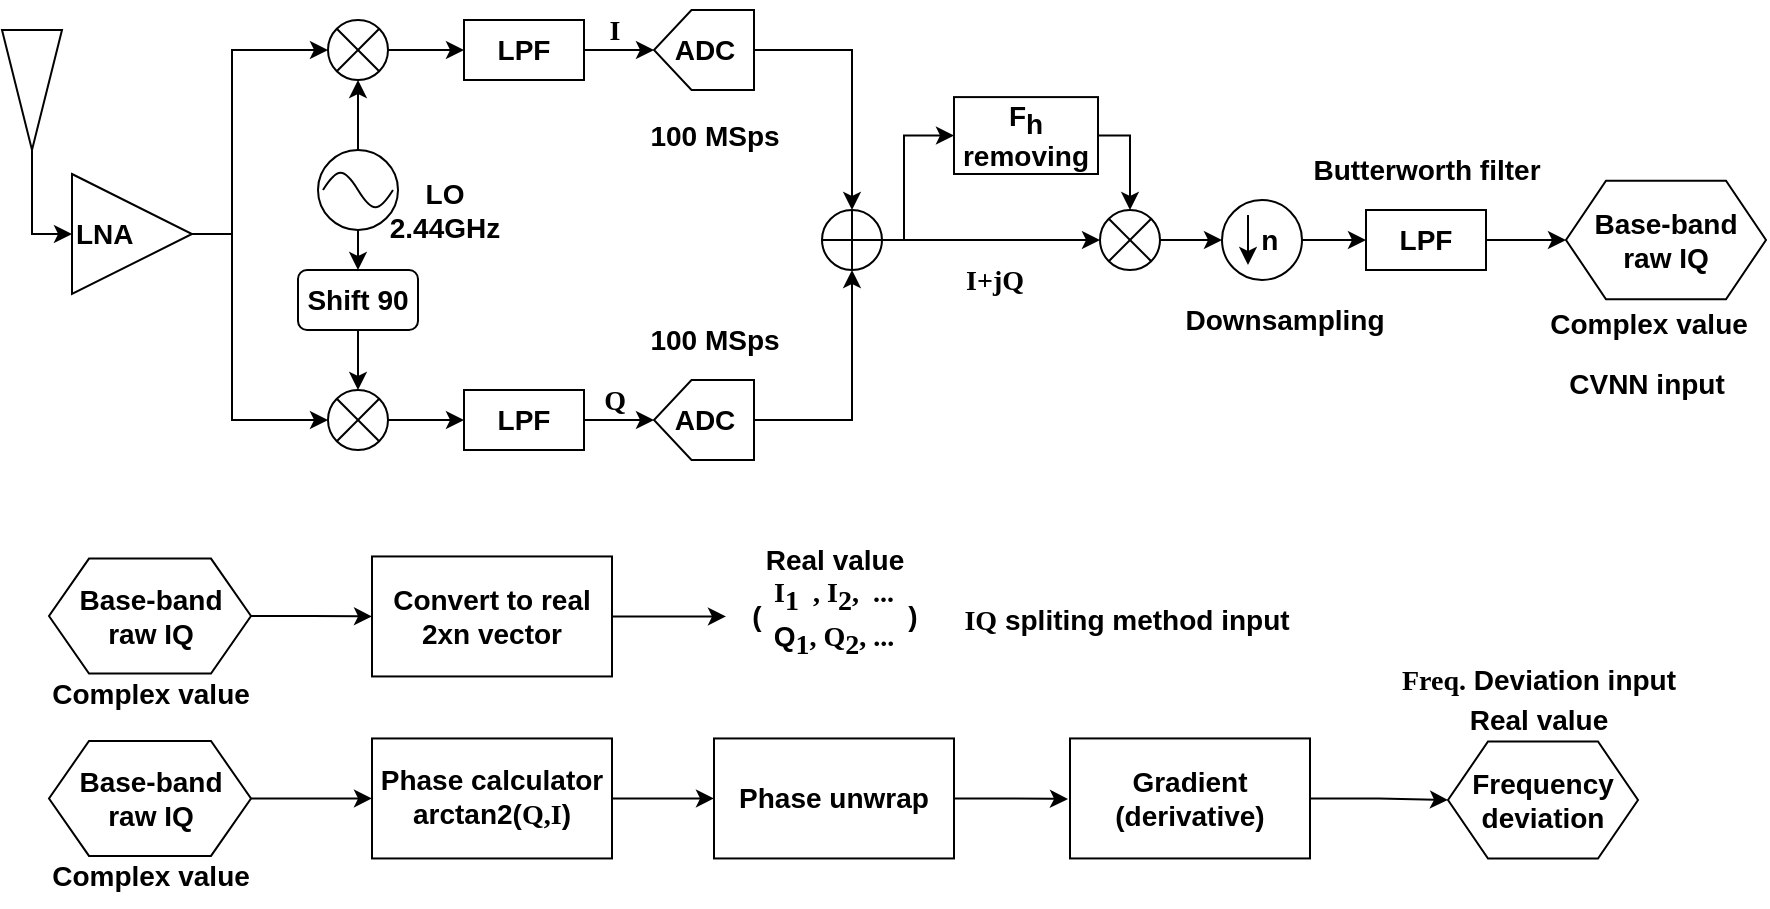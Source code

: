 <mxfile version="23.1.2" type="github">
  <diagram name="Page-1" id="2YBvvXClWsGukQMizWep">
    <mxGraphModel dx="1137" dy="633" grid="1" gridSize="10" guides="1" tooltips="1" connect="1" arrows="1" fold="1" page="1" pageScale="1" pageWidth="850" pageHeight="1100" math="0" shadow="0">
      <root>
        <mxCell id="0" />
        <mxCell id="1" parent="0" />
        <mxCell id="MCohfSdGYtcVFteW_mZE-78" style="edgeStyle=orthogonalEdgeStyle;rounded=0;orthogonalLoop=1;jettySize=auto;html=1;exitX=1;exitY=0.5;exitDx=0;exitDy=0;entryX=0;entryY=0.5;entryDx=0;entryDy=0;fontSize=14;fontStyle=1" edge="1" parent="1" source="MCohfSdGYtcVFteW_mZE-2" target="MCohfSdGYtcVFteW_mZE-4">
          <mxGeometry relative="1" as="geometry" />
        </mxCell>
        <mxCell id="MCohfSdGYtcVFteW_mZE-2" value="" style="triangle;whiteSpace=wrap;html=1;rotation=90;fontSize=14;fontStyle=1" vertex="1" parent="1">
          <mxGeometry x="-13" y="275" width="60" height="30" as="geometry" />
        </mxCell>
        <mxCell id="MCohfSdGYtcVFteW_mZE-27" style="edgeStyle=orthogonalEdgeStyle;rounded=0;orthogonalLoop=1;jettySize=auto;html=1;exitX=1;exitY=0.5;exitDx=0;exitDy=0;entryX=0;entryY=0.5;entryDx=0;entryDy=0;fontSize=14;fontStyle=1" edge="1" parent="1" source="MCohfSdGYtcVFteW_mZE-4" target="MCohfSdGYtcVFteW_mZE-12">
          <mxGeometry relative="1" as="geometry">
            <mxPoint x="127" y="390" as="targetPoint" />
            <Array as="points">
              <mxPoint x="117" y="362" />
              <mxPoint x="117" y="455" />
            </Array>
          </mxGeometry>
        </mxCell>
        <mxCell id="MCohfSdGYtcVFteW_mZE-75" style="edgeStyle=orthogonalEdgeStyle;rounded=0;orthogonalLoop=1;jettySize=auto;html=1;exitX=1;exitY=0.5;exitDx=0;exitDy=0;entryX=0;entryY=0.5;entryDx=0;entryDy=0;fontSize=14;fontStyle=1" edge="1" parent="1" source="MCohfSdGYtcVFteW_mZE-4" target="MCohfSdGYtcVFteW_mZE-6">
          <mxGeometry relative="1" as="geometry">
            <Array as="points">
              <mxPoint x="117" y="362" />
              <mxPoint x="117" y="270" />
            </Array>
          </mxGeometry>
        </mxCell>
        <mxCell id="MCohfSdGYtcVFteW_mZE-4" value="&lt;font style=&quot;font-size: 14px;&quot;&gt;LNA&lt;/font&gt;" style="triangle;whiteSpace=wrap;html=1;align=left;fontSize=14;fontStyle=1" vertex="1" parent="1">
          <mxGeometry x="37" y="332" width="60" height="60" as="geometry" />
        </mxCell>
        <mxCell id="MCohfSdGYtcVFteW_mZE-10" value="" style="group;fontSize=14;fontStyle=1" vertex="1" connectable="0" parent="1">
          <mxGeometry x="165" y="255" width="30" height="30" as="geometry" />
        </mxCell>
        <mxCell id="MCohfSdGYtcVFteW_mZE-6" value="" style="ellipse;whiteSpace=wrap;html=1;aspect=fixed;fontSize=14;fontStyle=1" vertex="1" parent="MCohfSdGYtcVFteW_mZE-10">
          <mxGeometry width="30" height="30" as="geometry" />
        </mxCell>
        <mxCell id="MCohfSdGYtcVFteW_mZE-8" style="edgeStyle=none;rounded=0;orthogonalLoop=1;jettySize=auto;html=1;exitX=0;exitY=0;exitDx=0;exitDy=0;entryX=1;entryY=1;entryDx=0;entryDy=0;endArrow=none;endFill=0;fontSize=14;fontStyle=1" edge="1" parent="MCohfSdGYtcVFteW_mZE-10" source="MCohfSdGYtcVFteW_mZE-6" target="MCohfSdGYtcVFteW_mZE-6">
          <mxGeometry relative="1" as="geometry" />
        </mxCell>
        <mxCell id="MCohfSdGYtcVFteW_mZE-9" style="edgeStyle=none;rounded=0;orthogonalLoop=1;jettySize=auto;html=1;exitX=1;exitY=0;exitDx=0;exitDy=0;entryX=0;entryY=1;entryDx=0;entryDy=0;endArrow=none;endFill=0;fontSize=14;fontStyle=1" edge="1" parent="MCohfSdGYtcVFteW_mZE-10" source="MCohfSdGYtcVFteW_mZE-6" target="MCohfSdGYtcVFteW_mZE-6">
          <mxGeometry relative="1" as="geometry" />
        </mxCell>
        <mxCell id="MCohfSdGYtcVFteW_mZE-11" value="" style="group;fontSize=14;fontStyle=1" vertex="1" connectable="0" parent="1">
          <mxGeometry x="165" y="440" width="30" height="30" as="geometry" />
        </mxCell>
        <mxCell id="MCohfSdGYtcVFteW_mZE-12" value="" style="ellipse;whiteSpace=wrap;html=1;aspect=fixed;fontSize=14;fontStyle=1" vertex="1" parent="MCohfSdGYtcVFteW_mZE-11">
          <mxGeometry width="30" height="30" as="geometry" />
        </mxCell>
        <mxCell id="MCohfSdGYtcVFteW_mZE-13" style="edgeStyle=none;rounded=0;orthogonalLoop=1;jettySize=auto;html=1;exitX=0;exitY=0;exitDx=0;exitDy=0;entryX=1;entryY=1;entryDx=0;entryDy=0;endArrow=none;endFill=0;fontSize=14;fontStyle=1" edge="1" parent="MCohfSdGYtcVFteW_mZE-11" source="MCohfSdGYtcVFteW_mZE-12" target="MCohfSdGYtcVFteW_mZE-12">
          <mxGeometry relative="1" as="geometry" />
        </mxCell>
        <mxCell id="MCohfSdGYtcVFteW_mZE-14" style="edgeStyle=none;rounded=0;orthogonalLoop=1;jettySize=auto;html=1;exitX=1;exitY=0;exitDx=0;exitDy=0;entryX=0;entryY=1;entryDx=0;entryDy=0;endArrow=none;endFill=0;fontSize=14;fontStyle=1" edge="1" parent="MCohfSdGYtcVFteW_mZE-11" source="MCohfSdGYtcVFteW_mZE-12" target="MCohfSdGYtcVFteW_mZE-12">
          <mxGeometry relative="1" as="geometry" />
        </mxCell>
        <mxCell id="MCohfSdGYtcVFteW_mZE-25" style="edgeStyle=none;rounded=0;orthogonalLoop=1;jettySize=auto;html=1;exitX=0.5;exitY=1;exitDx=0;exitDy=0;entryX=0.5;entryY=0;entryDx=0;entryDy=0;fontSize=14;fontStyle=1" edge="1" parent="1" source="MCohfSdGYtcVFteW_mZE-15" target="MCohfSdGYtcVFteW_mZE-12">
          <mxGeometry relative="1" as="geometry" />
        </mxCell>
        <mxCell id="MCohfSdGYtcVFteW_mZE-15" value="Shift 90" style="rounded=1;whiteSpace=wrap;html=1;fontSize=14;fontStyle=1" vertex="1" parent="1">
          <mxGeometry x="150" y="380" width="60" height="30" as="geometry" />
        </mxCell>
        <mxCell id="MCohfSdGYtcVFteW_mZE-22" style="edgeStyle=none;rounded=0;orthogonalLoop=1;jettySize=auto;html=1;exitX=0.5;exitY=0;exitDx=0;exitDy=0;entryX=0.5;entryY=1;entryDx=0;entryDy=0;fontSize=14;fontStyle=1" edge="1" parent="1" source="MCohfSdGYtcVFteW_mZE-16" target="MCohfSdGYtcVFteW_mZE-6">
          <mxGeometry relative="1" as="geometry" />
        </mxCell>
        <mxCell id="MCohfSdGYtcVFteW_mZE-26" style="edgeStyle=none;rounded=0;orthogonalLoop=1;jettySize=auto;html=1;exitX=0.5;exitY=1;exitDx=0;exitDy=0;entryX=0.5;entryY=0;entryDx=0;entryDy=0;fontSize=14;fontStyle=1" edge="1" parent="1" source="MCohfSdGYtcVFteW_mZE-16" target="MCohfSdGYtcVFteW_mZE-15">
          <mxGeometry relative="1" as="geometry" />
        </mxCell>
        <mxCell id="MCohfSdGYtcVFteW_mZE-20" value="LO &lt;br style=&quot;font-size: 14px;&quot;&gt;2.44GHz" style="text;html=1;align=center;verticalAlign=middle;resizable=0;points=[];autosize=1;strokeColor=none;fillColor=none;fontSize=14;fontStyle=1" vertex="1" parent="1">
          <mxGeometry x="183" y="325" width="80" height="50" as="geometry" />
        </mxCell>
        <mxCell id="MCohfSdGYtcVFteW_mZE-37" style="edgeStyle=none;rounded=0;orthogonalLoop=1;jettySize=auto;html=1;exitX=1;exitY=0.5;exitDx=0;exitDy=0;fontSize=14;fontStyle=1" edge="1" parent="1" source="MCohfSdGYtcVFteW_mZE-28" target="MCohfSdGYtcVFteW_mZE-35">
          <mxGeometry relative="1" as="geometry" />
        </mxCell>
        <mxCell id="MCohfSdGYtcVFteW_mZE-28" value="LPF" style="rounded=0;whiteSpace=wrap;html=1;fontSize=14;fontStyle=1" vertex="1" parent="1">
          <mxGeometry x="233" y="255" width="60" height="30" as="geometry" />
        </mxCell>
        <mxCell id="MCohfSdGYtcVFteW_mZE-38" style="edgeStyle=none;rounded=0;orthogonalLoop=1;jettySize=auto;html=1;exitX=1;exitY=0.5;exitDx=0;exitDy=0;fontSize=14;fontStyle=1" edge="1" parent="1" source="MCohfSdGYtcVFteW_mZE-29" target="MCohfSdGYtcVFteW_mZE-36">
          <mxGeometry relative="1" as="geometry" />
        </mxCell>
        <mxCell id="MCohfSdGYtcVFteW_mZE-29" value="LPF" style="rounded=0;whiteSpace=wrap;html=1;fontSize=14;fontStyle=1" vertex="1" parent="1">
          <mxGeometry x="233" y="440" width="60" height="30" as="geometry" />
        </mxCell>
        <mxCell id="MCohfSdGYtcVFteW_mZE-30" style="edgeStyle=none;rounded=0;orthogonalLoop=1;jettySize=auto;html=1;exitX=1;exitY=0.5;exitDx=0;exitDy=0;entryX=0;entryY=0.5;entryDx=0;entryDy=0;fontSize=14;fontStyle=1" edge="1" parent="1" source="MCohfSdGYtcVFteW_mZE-6" target="MCohfSdGYtcVFteW_mZE-28">
          <mxGeometry relative="1" as="geometry" />
        </mxCell>
        <mxCell id="MCohfSdGYtcVFteW_mZE-31" style="edgeStyle=none;rounded=0;orthogonalLoop=1;jettySize=auto;html=1;exitX=1;exitY=0.5;exitDx=0;exitDy=0;entryX=0;entryY=0.5;entryDx=0;entryDy=0;fontSize=14;fontStyle=1" edge="1" parent="1" source="MCohfSdGYtcVFteW_mZE-12" target="MCohfSdGYtcVFteW_mZE-29">
          <mxGeometry relative="1" as="geometry" />
        </mxCell>
        <mxCell id="MCohfSdGYtcVFteW_mZE-33" value="" style="shape=offPageConnector;whiteSpace=wrap;html=1;rotation=90;fontSize=14;fontStyle=1" vertex="1" parent="1">
          <mxGeometry x="333" y="245" width="40" height="50" as="geometry" />
        </mxCell>
        <mxCell id="MCohfSdGYtcVFteW_mZE-34" value="" style="shape=offPageConnector;whiteSpace=wrap;html=1;rotation=90;fontSize=14;fontStyle=1" vertex="1" parent="1">
          <mxGeometry x="333" y="430" width="40" height="50" as="geometry" />
        </mxCell>
        <mxCell id="MCohfSdGYtcVFteW_mZE-50" style="edgeStyle=orthogonalEdgeStyle;rounded=0;orthogonalLoop=1;jettySize=auto;html=1;entryX=0;entryY=0;entryDx=0;entryDy=0;fontSize=14;fontStyle=1" edge="1" parent="1" source="MCohfSdGYtcVFteW_mZE-35" target="MCohfSdGYtcVFteW_mZE-47">
          <mxGeometry relative="1" as="geometry" />
        </mxCell>
        <mxCell id="MCohfSdGYtcVFteW_mZE-35" value="ADC" style="text;html=1;align=center;verticalAlign=middle;resizable=0;points=[];autosize=1;strokeColor=none;fillColor=none;fontSize=14;fontStyle=1" vertex="1" parent="1">
          <mxGeometry x="328" y="255" width="50" height="30" as="geometry" />
        </mxCell>
        <mxCell id="MCohfSdGYtcVFteW_mZE-51" style="edgeStyle=orthogonalEdgeStyle;rounded=0;orthogonalLoop=1;jettySize=auto;html=1;entryX=1;entryY=1;entryDx=0;entryDy=0;fontSize=14;fontStyle=1" edge="1" parent="1" source="MCohfSdGYtcVFteW_mZE-36" target="MCohfSdGYtcVFteW_mZE-47">
          <mxGeometry relative="1" as="geometry" />
        </mxCell>
        <mxCell id="MCohfSdGYtcVFteW_mZE-36" value="ADC" style="text;html=1;align=center;verticalAlign=middle;resizable=0;points=[];autosize=1;strokeColor=none;fillColor=none;fontSize=14;fontStyle=1" vertex="1" parent="1">
          <mxGeometry x="328" y="440" width="50" height="30" as="geometry" />
        </mxCell>
        <mxCell id="MCohfSdGYtcVFteW_mZE-39" value="&lt;font face=&quot;Verdana&quot; style=&quot;font-size: 14px;&quot;&gt;I&lt;/font&gt;" style="text;html=1;align=center;verticalAlign=middle;resizable=0;points=[];autosize=1;strokeColor=none;fillColor=none;fontSize=14;fontStyle=1" vertex="1" parent="1">
          <mxGeometry x="293" y="245" width="30" height="30" as="geometry" />
        </mxCell>
        <mxCell id="MCohfSdGYtcVFteW_mZE-40" value="&lt;font face=&quot;Verdana&quot; style=&quot;font-size: 14px;&quot;&gt;Q&lt;/font&gt;" style="text;html=1;align=center;verticalAlign=middle;resizable=0;points=[];autosize=1;strokeColor=none;fillColor=none;fontSize=14;fontStyle=1" vertex="1" parent="1">
          <mxGeometry x="293" y="430" width="30" height="30" as="geometry" />
        </mxCell>
        <mxCell id="MCohfSdGYtcVFteW_mZE-41" value="100 MSps" style="text;html=1;align=center;verticalAlign=middle;resizable=0;points=[];autosize=1;strokeColor=none;fillColor=none;fontSize=14;fontStyle=1" vertex="1" parent="1">
          <mxGeometry x="313" y="298.45" width="90" height="30" as="geometry" />
        </mxCell>
        <mxCell id="MCohfSdGYtcVFteW_mZE-42" value="100 MSps" style="text;html=1;align=center;verticalAlign=middle;resizable=0;points=[];autosize=1;strokeColor=none;fillColor=none;fontSize=14;fontStyle=1" vertex="1" parent="1">
          <mxGeometry x="313" y="400" width="90" height="30" as="geometry" />
        </mxCell>
        <mxCell id="MCohfSdGYtcVFteW_mZE-43" value="" style="group;fontSize=14;fontStyle=1" vertex="1" connectable="0" parent="1">
          <mxGeometry x="160" y="320" width="40" height="40" as="geometry" />
        </mxCell>
        <mxCell id="MCohfSdGYtcVFteW_mZE-16" value="" style="ellipse;whiteSpace=wrap;html=1;aspect=fixed;fontSize=14;fontStyle=1" vertex="1" parent="MCohfSdGYtcVFteW_mZE-43">
          <mxGeometry width="40" height="40" as="geometry" />
        </mxCell>
        <mxCell id="MCohfSdGYtcVFteW_mZE-19" value="" style="pointerEvents=1;verticalLabelPosition=bottom;shadow=0;dashed=0;align=center;html=1;verticalAlign=top;shape=mxgraph.electrical.waveforms.sine_wave;fontSize=14;fontStyle=1" vertex="1" parent="MCohfSdGYtcVFteW_mZE-43">
          <mxGeometry x="2.5" y="8.45" width="35" height="23.09" as="geometry" />
        </mxCell>
        <mxCell id="MCohfSdGYtcVFteW_mZE-74" style="edgeStyle=orthogonalEdgeStyle;rounded=0;orthogonalLoop=1;jettySize=auto;html=1;exitX=1;exitY=0.5;exitDx=0;exitDy=0;entryX=0;entryY=0.5;entryDx=0;entryDy=0;fontSize=14;fontStyle=1" edge="1" parent="1" source="MCohfSdGYtcVFteW_mZE-44" target="MCohfSdGYtcVFteW_mZE-73">
          <mxGeometry relative="1" as="geometry">
            <mxPoint x="672.0" y="365" as="targetPoint" />
          </mxGeometry>
        </mxCell>
        <mxCell id="MCohfSdGYtcVFteW_mZE-44" value="&lt;font style=&quot;font-size: 14px;&quot;&gt;&amp;nbsp; n&lt;/font&gt;" style="ellipse;whiteSpace=wrap;html=1;aspect=fixed;fontSize=14;fontStyle=1" vertex="1" parent="1">
          <mxGeometry x="612" y="345" width="40" height="40" as="geometry" />
        </mxCell>
        <mxCell id="MCohfSdGYtcVFteW_mZE-46" value="" style="group;rotation=45;fontSize=14;fontStyle=1" vertex="1" connectable="0" parent="1">
          <mxGeometry x="412" y="350" width="30" height="30" as="geometry" />
        </mxCell>
        <mxCell id="MCohfSdGYtcVFteW_mZE-47" value="" style="ellipse;whiteSpace=wrap;html=1;aspect=fixed;rotation=45;fontSize=14;fontStyle=1" vertex="1" parent="MCohfSdGYtcVFteW_mZE-46">
          <mxGeometry width="30" height="30" as="geometry" />
        </mxCell>
        <mxCell id="MCohfSdGYtcVFteW_mZE-48" style="edgeStyle=none;rounded=0;orthogonalLoop=1;jettySize=auto;html=1;exitX=0;exitY=0;exitDx=0;exitDy=0;entryX=1;entryY=1;entryDx=0;entryDy=0;endArrow=none;endFill=0;fontSize=14;fontStyle=1" edge="1" parent="MCohfSdGYtcVFteW_mZE-46" source="MCohfSdGYtcVFteW_mZE-47" target="MCohfSdGYtcVFteW_mZE-47">
          <mxGeometry relative="1" as="geometry" />
        </mxCell>
        <mxCell id="MCohfSdGYtcVFteW_mZE-49" style="edgeStyle=none;rounded=0;orthogonalLoop=1;jettySize=auto;html=1;exitX=1;exitY=0;exitDx=0;exitDy=0;entryX=0;entryY=1;entryDx=0;entryDy=0;endArrow=none;endFill=0;fontSize=14;fontStyle=1" edge="1" parent="MCohfSdGYtcVFteW_mZE-46" source="MCohfSdGYtcVFteW_mZE-47" target="MCohfSdGYtcVFteW_mZE-47">
          <mxGeometry relative="1" as="geometry" />
        </mxCell>
        <mxCell id="MCohfSdGYtcVFteW_mZE-52" value="" style="group;fontSize=14;fontStyle=1" vertex="1" connectable="0" parent="1">
          <mxGeometry x="551" y="350" width="30" height="30" as="geometry" />
        </mxCell>
        <mxCell id="MCohfSdGYtcVFteW_mZE-53" value="" style="ellipse;whiteSpace=wrap;html=1;aspect=fixed;fontSize=14;fontStyle=1" vertex="1" parent="MCohfSdGYtcVFteW_mZE-52">
          <mxGeometry width="30" height="30" as="geometry" />
        </mxCell>
        <mxCell id="MCohfSdGYtcVFteW_mZE-54" style="edgeStyle=none;rounded=0;orthogonalLoop=1;jettySize=auto;html=1;exitX=0;exitY=0;exitDx=0;exitDy=0;entryX=1;entryY=1;entryDx=0;entryDy=0;endArrow=none;endFill=0;fontSize=14;fontStyle=1" edge="1" parent="MCohfSdGYtcVFteW_mZE-52" source="MCohfSdGYtcVFteW_mZE-53" target="MCohfSdGYtcVFteW_mZE-53">
          <mxGeometry relative="1" as="geometry" />
        </mxCell>
        <mxCell id="MCohfSdGYtcVFteW_mZE-55" style="edgeStyle=none;rounded=0;orthogonalLoop=1;jettySize=auto;html=1;exitX=1;exitY=0;exitDx=0;exitDy=0;entryX=0;entryY=1;entryDx=0;entryDy=0;endArrow=none;endFill=0;fontSize=14;fontStyle=1" edge="1" parent="MCohfSdGYtcVFteW_mZE-52" source="MCohfSdGYtcVFteW_mZE-53" target="MCohfSdGYtcVFteW_mZE-53">
          <mxGeometry relative="1" as="geometry" />
        </mxCell>
        <mxCell id="MCohfSdGYtcVFteW_mZE-56" style="edgeStyle=orthogonalEdgeStyle;rounded=0;orthogonalLoop=1;jettySize=auto;html=1;exitX=1;exitY=0;exitDx=0;exitDy=0;entryX=0;entryY=0.5;entryDx=0;entryDy=0;fontSize=14;fontStyle=1" edge="1" parent="1" source="MCohfSdGYtcVFteW_mZE-47" target="MCohfSdGYtcVFteW_mZE-53">
          <mxGeometry relative="1" as="geometry" />
        </mxCell>
        <mxCell id="MCohfSdGYtcVFteW_mZE-57" value="&lt;font face=&quot;Times New Roman&quot; style=&quot;font-size: 14px;&quot;&gt;I+jQ&lt;/font&gt;" style="text;html=1;align=center;verticalAlign=middle;resizable=0;points=[];autosize=1;strokeColor=none;fillColor=none;fontSize=14;fontStyle=1" vertex="1" parent="1">
          <mxGeometry x="473" y="370" width="50" height="30" as="geometry" />
        </mxCell>
        <mxCell id="MCohfSdGYtcVFteW_mZE-63" style="edgeStyle=orthogonalEdgeStyle;rounded=0;orthogonalLoop=1;jettySize=auto;html=1;exitX=1;exitY=0.5;exitDx=0;exitDy=0;entryX=0.5;entryY=0;entryDx=0;entryDy=0;fontSize=14;fontStyle=1" edge="1" parent="1" source="MCohfSdGYtcVFteW_mZE-59" target="MCohfSdGYtcVFteW_mZE-53">
          <mxGeometry relative="1" as="geometry">
            <Array as="points">
              <mxPoint x="566" y="313" />
            </Array>
          </mxGeometry>
        </mxCell>
        <mxCell id="MCohfSdGYtcVFteW_mZE-59" value="F&lt;sub style=&quot;font-size: 14px;&quot;&gt;h&lt;/sub&gt; removing" style="rounded=0;whiteSpace=wrap;html=1;fontSize=14;fontStyle=1" vertex="1" parent="1">
          <mxGeometry x="478" y="293.55" width="72" height="38.45" as="geometry" />
        </mxCell>
        <mxCell id="MCohfSdGYtcVFteW_mZE-62" style="edgeStyle=orthogonalEdgeStyle;rounded=0;orthogonalLoop=1;jettySize=auto;html=1;exitX=1;exitY=0;exitDx=0;exitDy=0;entryX=0;entryY=0.5;entryDx=0;entryDy=0;fontSize=14;fontStyle=1" edge="1" parent="1" source="MCohfSdGYtcVFteW_mZE-47" target="MCohfSdGYtcVFteW_mZE-59">
          <mxGeometry relative="1" as="geometry">
            <Array as="points">
              <mxPoint x="453" y="365" />
              <mxPoint x="453" y="313" />
            </Array>
          </mxGeometry>
        </mxCell>
        <mxCell id="MCohfSdGYtcVFteW_mZE-64" style="edgeStyle=orthogonalEdgeStyle;rounded=0;orthogonalLoop=1;jettySize=auto;html=1;exitX=1;exitY=0.5;exitDx=0;exitDy=0;fontSize=14;fontStyle=1" edge="1" parent="1" source="MCohfSdGYtcVFteW_mZE-53" target="MCohfSdGYtcVFteW_mZE-44">
          <mxGeometry relative="1" as="geometry" />
        </mxCell>
        <mxCell id="MCohfSdGYtcVFteW_mZE-65" value="" style="endArrow=classic;html=1;rounded=0;fontSize=14;fontStyle=1" edge="1" parent="1">
          <mxGeometry width="50" height="50" relative="1" as="geometry">
            <mxPoint x="625" y="352.5" as="sourcePoint" />
            <mxPoint x="625" y="377.5" as="targetPoint" />
          </mxGeometry>
        </mxCell>
        <mxCell id="MCohfSdGYtcVFteW_mZE-68" value="Downsampling" style="text;html=1;align=center;verticalAlign=middle;resizable=0;points=[];autosize=1;strokeColor=none;fillColor=none;fontSize=14;fontStyle=1" vertex="1" parent="1">
          <mxGeometry x="583" y="390" width="120" height="30" as="geometry" />
        </mxCell>
        <mxCell id="MCohfSdGYtcVFteW_mZE-80" style="edgeStyle=orthogonalEdgeStyle;rounded=0;orthogonalLoop=1;jettySize=auto;html=1;exitX=1;exitY=0.5;exitDx=0;exitDy=0;entryX=0;entryY=0.5;entryDx=0;entryDy=0;fontSize=14;fontStyle=1" edge="1" parent="1" source="MCohfSdGYtcVFteW_mZE-73" target="MCohfSdGYtcVFteW_mZE-94">
          <mxGeometry relative="1" as="geometry">
            <mxPoint x="769" y="365.775" as="targetPoint" />
          </mxGeometry>
        </mxCell>
        <mxCell id="MCohfSdGYtcVFteW_mZE-73" value="LPF" style="rounded=0;whiteSpace=wrap;html=1;fontSize=14;fontStyle=1" vertex="1" parent="1">
          <mxGeometry x="684" y="350" width="60" height="30" as="geometry" />
        </mxCell>
        <mxCell id="MCohfSdGYtcVFteW_mZE-77" value="Butterworth filter" style="text;html=1;align=center;verticalAlign=middle;resizable=0;points=[];autosize=1;strokeColor=none;fillColor=none;fontSize=14;fontStyle=1" vertex="1" parent="1">
          <mxGeometry x="644" y="315" width="140" height="30" as="geometry" />
        </mxCell>
        <mxCell id="MCohfSdGYtcVFteW_mZE-84" value="" style="edgeStyle=orthogonalEdgeStyle;rounded=0;orthogonalLoop=1;jettySize=auto;html=1;fontSize=14;fontStyle=1;exitX=1;exitY=0.5;exitDx=0;exitDy=0;" edge="1" parent="1" source="MCohfSdGYtcVFteW_mZE-115" target="MCohfSdGYtcVFteW_mZE-83">
          <mxGeometry relative="1" as="geometry">
            <mxPoint x="120.979" y="644.25" as="sourcePoint" />
          </mxGeometry>
        </mxCell>
        <mxCell id="MCohfSdGYtcVFteW_mZE-85" style="edgeStyle=orthogonalEdgeStyle;rounded=0;orthogonalLoop=1;jettySize=auto;html=1;exitX=1;exitY=0.5;exitDx=0;exitDy=0;entryX=0;entryY=0.5;entryDx=0;entryDy=0;fontSize=14;fontStyle=1" edge="1" parent="1" source="MCohfSdGYtcVFteW_mZE-83" target="MCohfSdGYtcVFteW_mZE-87">
          <mxGeometry relative="1" as="geometry">
            <mxPoint x="385" y="644.5" as="targetPoint" />
          </mxGeometry>
        </mxCell>
        <mxCell id="MCohfSdGYtcVFteW_mZE-83" value="Phase calculator&lt;br style=&quot;font-size: 14px;&quot;&gt;arctan2(&lt;font face=&quot;Times New Roman&quot; style=&quot;font-size: 14px;&quot;&gt;Q,I&lt;/font&gt;)" style="whiteSpace=wrap;html=1;fontSize=14;fontStyle=1" vertex="1" parent="1">
          <mxGeometry x="187" y="614.225" width="120" height="60" as="geometry" />
        </mxCell>
        <mxCell id="MCohfSdGYtcVFteW_mZE-89" style="edgeStyle=orthogonalEdgeStyle;rounded=0;orthogonalLoop=1;jettySize=auto;html=1;exitX=1;exitY=0.5;exitDx=0;exitDy=0;fontSize=14;fontStyle=1" edge="1" parent="1" source="MCohfSdGYtcVFteW_mZE-87">
          <mxGeometry relative="1" as="geometry">
            <mxPoint x="535" y="644.5" as="targetPoint" />
          </mxGeometry>
        </mxCell>
        <mxCell id="MCohfSdGYtcVFteW_mZE-87" value="Phase unwrap" style="whiteSpace=wrap;html=1;fontSize=14;fontStyle=1" vertex="1" parent="1">
          <mxGeometry x="358" y="614.225" width="120" height="60" as="geometry" />
        </mxCell>
        <mxCell id="MCohfSdGYtcVFteW_mZE-91" style="edgeStyle=orthogonalEdgeStyle;rounded=0;orthogonalLoop=1;jettySize=auto;html=1;exitX=1;exitY=0.5;exitDx=0;exitDy=0;entryX=0;entryY=0.5;entryDx=0;entryDy=0;fontSize=14;fontStyle=1" edge="1" parent="1" source="MCohfSdGYtcVFteW_mZE-90" target="MCohfSdGYtcVFteW_mZE-92">
          <mxGeometry relative="1" as="geometry">
            <mxPoint x="725.0" y="644.5" as="targetPoint" />
          </mxGeometry>
        </mxCell>
        <mxCell id="MCohfSdGYtcVFteW_mZE-90" value="Gradient&lt;br style=&quot;font-size: 14px;&quot;&gt;(derivative)" style="rounded=0;whiteSpace=wrap;html=1;fontSize=14;fontStyle=1" vertex="1" parent="1">
          <mxGeometry x="536" y="614.22" width="120" height="60" as="geometry" />
        </mxCell>
        <mxCell id="MCohfSdGYtcVFteW_mZE-92" value="Frequency deviation" style="shape=hexagon;perimeter=hexagonPerimeter2;whiteSpace=wrap;html=1;fixedSize=1;fontSize=14;fontStyle=1" vertex="1" parent="1">
          <mxGeometry x="725" y="615.77" width="95" height="58.45" as="geometry" />
        </mxCell>
        <mxCell id="MCohfSdGYtcVFteW_mZE-101" value="" style="edgeStyle=orthogonalEdgeStyle;rounded=0;orthogonalLoop=1;jettySize=auto;html=1;fontSize=14;fontStyle=1" edge="1" parent="1" source="MCohfSdGYtcVFteW_mZE-93" target="MCohfSdGYtcVFteW_mZE-100">
          <mxGeometry relative="1" as="geometry" />
        </mxCell>
        <mxCell id="MCohfSdGYtcVFteW_mZE-93" value="Base-band&lt;br style=&quot;font-size: 14px;&quot;&gt;raw IQ" style="shape=hexagon;perimeter=hexagonPerimeter2;whiteSpace=wrap;html=1;fixedSize=1;fontSize=14;fontStyle=1" vertex="1" parent="1">
          <mxGeometry x="25.5" y="524.28" width="101" height="57.45" as="geometry" />
        </mxCell>
        <mxCell id="MCohfSdGYtcVFteW_mZE-94" value="Base-band&lt;br style=&quot;font-size: 14px;&quot;&gt;raw IQ" style="shape=hexagon;perimeter=hexagonPerimeter2;whiteSpace=wrap;html=1;fixedSize=1;fontSize=14;fontStyle=1" vertex="1" parent="1">
          <mxGeometry x="784" y="335.38" width="100" height="59.23" as="geometry" />
        </mxCell>
        <mxCell id="MCohfSdGYtcVFteW_mZE-95" value="Complex value" style="text;html=1;align=center;verticalAlign=middle;resizable=0;points=[];autosize=1;strokeColor=none;fillColor=none;fontSize=14;fontStyle=1" vertex="1" parent="1">
          <mxGeometry x="765" y="392" width="120" height="30" as="geometry" />
        </mxCell>
        <mxCell id="MCohfSdGYtcVFteW_mZE-98" value="Complex value" style="text;html=1;align=center;verticalAlign=middle;resizable=0;points=[];autosize=1;strokeColor=none;fillColor=none;fontSize=14;fontStyle=1" vertex="1" parent="1">
          <mxGeometry x="16" y="577.45" width="120" height="30" as="geometry" />
        </mxCell>
        <mxCell id="MCohfSdGYtcVFteW_mZE-99" value="Complex value" style="text;html=1;align=center;verticalAlign=middle;resizable=0;points=[];autosize=1;strokeColor=none;fillColor=none;fontSize=14;fontStyle=1" vertex="1" parent="1">
          <mxGeometry x="16" y="668.45" width="120" height="30" as="geometry" />
        </mxCell>
        <mxCell id="MCohfSdGYtcVFteW_mZE-108" style="edgeStyle=orthogonalEdgeStyle;rounded=0;orthogonalLoop=1;jettySize=auto;html=1;exitX=1;exitY=0.5;exitDx=0;exitDy=0;fontSize=14;fontStyle=1" edge="1" parent="1" source="MCohfSdGYtcVFteW_mZE-100" target="MCohfSdGYtcVFteW_mZE-104">
          <mxGeometry relative="1" as="geometry" />
        </mxCell>
        <mxCell id="MCohfSdGYtcVFteW_mZE-100" value="Convert to real &lt;br style=&quot;font-size: 14px;&quot;&gt;2xn vector" style="whiteSpace=wrap;html=1;fontSize=14;fontStyle=1" vertex="1" parent="1">
          <mxGeometry x="187" y="523.225" width="120" height="60" as="geometry" />
        </mxCell>
        <mxCell id="MCohfSdGYtcVFteW_mZE-107" value="" style="group;fontSize=14;fontStyle=1" vertex="1" connectable="0" parent="1">
          <mxGeometry x="364" y="533.22" width="122" height="40" as="geometry" />
        </mxCell>
        <mxCell id="MCohfSdGYtcVFteW_mZE-104" value="&lt;font style=&quot;font-size: 14px;&quot;&gt;(&lt;/font&gt;" style="text;html=1;align=center;verticalAlign=middle;resizable=0;points=[];autosize=1;strokeColor=none;fillColor=none;fontSize=14;fontStyle=1" vertex="1" parent="MCohfSdGYtcVFteW_mZE-107">
          <mxGeometry y="5" width="30" height="30" as="geometry" />
        </mxCell>
        <mxCell id="MCohfSdGYtcVFteW_mZE-106" value="" style="group;fontSize=14;fontStyle=1" vertex="1" connectable="0" parent="MCohfSdGYtcVFteW_mZE-107">
          <mxGeometry x="10" width="112" height="40" as="geometry" />
        </mxCell>
        <mxCell id="MCohfSdGYtcVFteW_mZE-96" value="&lt;font face=&quot;Times New Roman&quot; style=&quot;font-size: 14px;&quot;&gt;I&lt;sub style=&quot;font-size: 14px;&quot;&gt;1&amp;nbsp;&amp;nbsp;&lt;/sub&gt;, I&lt;sub style=&quot;font-size: 14px;&quot;&gt;2&lt;/sub&gt;,&amp;nbsp; ...&lt;br style=&quot;font-size: 14px;&quot;&gt;&lt;/font&gt;Q&lt;sub style=&quot;border-color: var(--border-color); font-family: &amp;quot;Times New Roman&amp;quot;; font-size: 14px;&quot;&gt;1&lt;/sub&gt;&lt;span style=&quot;font-family: &amp;quot;Times New Roman&amp;quot;; font-size: 14px;&quot;&gt;, Q&lt;/span&gt;&lt;sub style=&quot;border-color: var(--border-color); font-family: &amp;quot;Times New Roman&amp;quot;; font-size: 14px;&quot;&gt;2&lt;/sub&gt;&lt;span style=&quot;font-family: &amp;quot;Times New Roman&amp;quot;; font-size: 14px;&quot;&gt;, ...&lt;/span&gt;" style="text;html=1;strokeColor=none;fillColor=none;align=center;verticalAlign=middle;whiteSpace=wrap;rounded=0;fontSize=14;fontStyle=1" vertex="1" parent="MCohfSdGYtcVFteW_mZE-106">
          <mxGeometry y="6" width="88.421" height="30" as="geometry" />
        </mxCell>
        <mxCell id="MCohfSdGYtcVFteW_mZE-105" value="&lt;span style=&quot;font-size: 14px;&quot;&gt;)&lt;/span&gt;" style="text;html=1;align=center;verticalAlign=middle;resizable=0;points=[];autosize=1;strokeColor=none;fillColor=none;fontSize=14;fontStyle=1" vertex="1" parent="MCohfSdGYtcVFteW_mZE-106">
          <mxGeometry x="67.789" y="5" width="30" height="30" as="geometry" />
        </mxCell>
        <mxCell id="MCohfSdGYtcVFteW_mZE-110" value="Real value" style="text;html=1;align=center;verticalAlign=middle;resizable=0;points=[];autosize=1;strokeColor=none;fillColor=none;fontSize=14;fontStyle=1" vertex="1" parent="1">
          <mxGeometry x="373" y="510" width="90" height="30" as="geometry" />
        </mxCell>
        <mxCell id="MCohfSdGYtcVFteW_mZE-111" value="Real value" style="text;html=1;align=center;verticalAlign=middle;resizable=0;points=[];autosize=1;strokeColor=none;fillColor=none;fontSize=14;fontStyle=1" vertex="1" parent="1">
          <mxGeometry x="725" y="590" width="90" height="30" as="geometry" />
        </mxCell>
        <mxCell id="MCohfSdGYtcVFteW_mZE-112" value="&lt;font style=&quot;font-size: 14px;&quot;&gt;CVNN input&lt;/font&gt;" style="text;html=1;align=center;verticalAlign=middle;resizable=0;points=[];autosize=1;strokeColor=none;fillColor=none;fontSize=14;fontStyle=1" vertex="1" parent="1">
          <mxGeometry x="774" y="422" width="100" height="30" as="geometry" />
        </mxCell>
        <mxCell id="MCohfSdGYtcVFteW_mZE-113" value="&lt;font style=&quot;font-size: 14px;&quot;&gt;&lt;font face=&quot;Times New Roman&quot; style=&quot;font-size: 14px;&quot;&gt;IQ&lt;/font&gt; spliting method input&lt;/font&gt;" style="text;html=1;align=center;verticalAlign=middle;resizable=0;points=[];autosize=1;strokeColor=none;fillColor=none;fontSize=14;fontStyle=1" vertex="1" parent="1">
          <mxGeometry x="469" y="540" width="190" height="30" as="geometry" />
        </mxCell>
        <mxCell id="MCohfSdGYtcVFteW_mZE-114" value="&lt;font style=&quot;font-size: 14px;&quot;&gt;&lt;font face=&quot;Times New Roman&quot; style=&quot;font-size: 14px;&quot;&gt;Freq.&lt;/font&gt;&amp;nbsp;Deviation input&lt;/font&gt;" style="text;html=1;align=center;verticalAlign=middle;resizable=0;points=[];autosize=1;strokeColor=none;fillColor=none;fontSize=14;fontStyle=1" vertex="1" parent="1">
          <mxGeometry x="690" y="570" width="160" height="30" as="geometry" />
        </mxCell>
        <mxCell id="MCohfSdGYtcVFteW_mZE-115" value="Base-band&lt;br style=&quot;font-size: 14px;&quot;&gt;raw IQ" style="shape=hexagon;perimeter=hexagonPerimeter2;whiteSpace=wrap;html=1;fixedSize=1;fontSize=14;fontStyle=1" vertex="1" parent="1">
          <mxGeometry x="25.5" y="615.5" width="101" height="57.45" as="geometry" />
        </mxCell>
      </root>
    </mxGraphModel>
  </diagram>
</mxfile>
